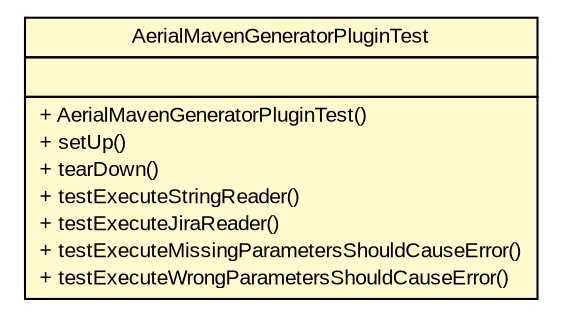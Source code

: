 #!/usr/local/bin/dot
#
# Class diagram 
# Generated by UMLGraph version R5_6 (http://www.umlgraph.org/)
#

digraph G {
	edge [fontname="arial",fontsize=10,labelfontname="arial",labelfontsize=10];
	node [fontname="arial",fontsize=10,shape=plaintext];
	nodesep=0.25;
	ranksep=0.5;
	// com.github.mkolisnyk.aerial.core.AerialMavenGeneratorPluginTest
	c2 [label=<<table title="com.github.mkolisnyk.aerial.core.AerialMavenGeneratorPluginTest" border="0" cellborder="1" cellspacing="0" cellpadding="2" port="p" bgcolor="lemonChiffon" href="./AerialMavenGeneratorPluginTest.html">
		<tr><td><table border="0" cellspacing="0" cellpadding="1">
<tr><td align="center" balign="center"> AerialMavenGeneratorPluginTest </td></tr>
		</table></td></tr>
		<tr><td><table border="0" cellspacing="0" cellpadding="1">
<tr><td align="left" balign="left">  </td></tr>
		</table></td></tr>
		<tr><td><table border="0" cellspacing="0" cellpadding="1">
<tr><td align="left" balign="left"> + AerialMavenGeneratorPluginTest() </td></tr>
<tr><td align="left" balign="left"> + setUp() </td></tr>
<tr><td align="left" balign="left"> + tearDown() </td></tr>
<tr><td align="left" balign="left"> + testExecuteStringReader() </td></tr>
<tr><td align="left" balign="left"> + testExecuteJiraReader() </td></tr>
<tr><td align="left" balign="left"> + testExecuteMissingParametersShouldCauseError() </td></tr>
<tr><td align="left" balign="left"> + testExecuteWrongParametersShouldCauseError() </td></tr>
		</table></td></tr>
		</table>>, URL="./AerialMavenGeneratorPluginTest.html", fontname="arial", fontcolor="black", fontsize=10.0];
}

